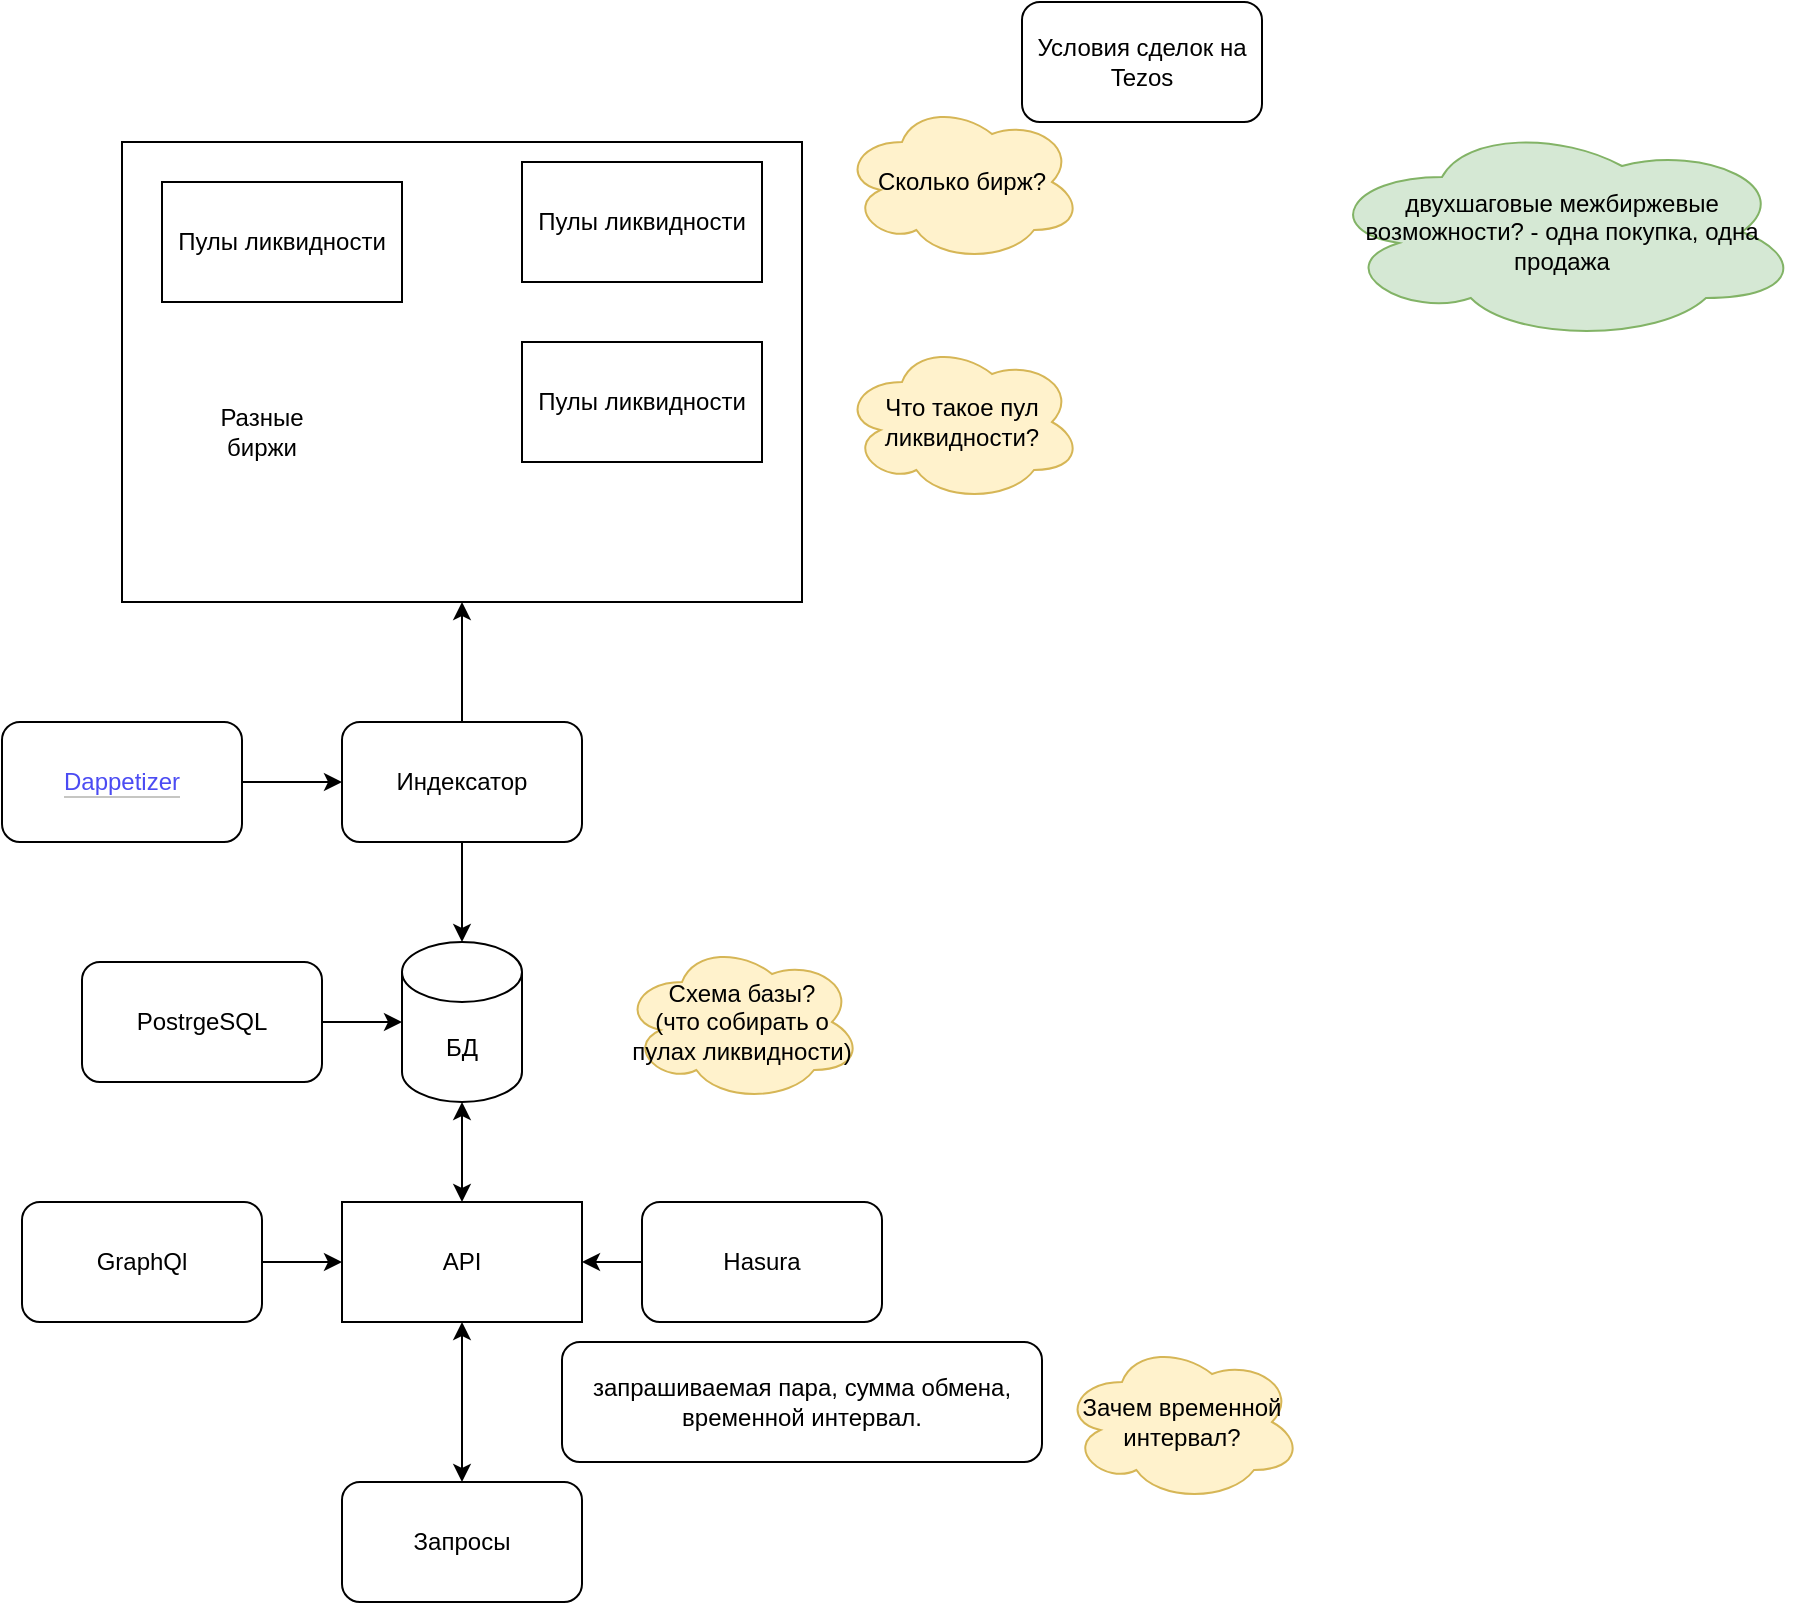 <mxfile version="15.8.8" type="device"><diagram id="no24y_fG2SvdXwP2ArJX" name="Page-1"><mxGraphModel dx="1422" dy="792" grid="1" gridSize="10" guides="1" tooltips="1" connect="1" arrows="1" fold="1" page="1" pageScale="1" pageWidth="827" pageHeight="1169" math="0" shadow="0"><root><mxCell id="0"/><mxCell id="1" parent="0"/><mxCell id="nBJgCK8kWhTIYrsZ_Vpa-8" value="" style="rounded=0;whiteSpace=wrap;html=1;" vertex="1" parent="1"><mxGeometry x="70" y="110" width="340" height="230" as="geometry"/></mxCell><mxCell id="nBJgCK8kWhTIYrsZ_Vpa-1" value="Пулы ликвидности" style="rounded=0;whiteSpace=wrap;html=1;" vertex="1" parent="1"><mxGeometry x="90" y="130" width="120" height="60" as="geometry"/></mxCell><mxCell id="nBJgCK8kWhTIYrsZ_Vpa-2" value="Индексатор" style="rounded=1;whiteSpace=wrap;html=1;" vertex="1" parent="1"><mxGeometry x="180" y="400" width="120" height="60" as="geometry"/></mxCell><mxCell id="nBJgCK8kWhTIYrsZ_Vpa-3" value="БД" style="shape=cylinder3;whiteSpace=wrap;html=1;boundedLbl=1;backgroundOutline=1;size=15;" vertex="1" parent="1"><mxGeometry x="210" y="510" width="60" height="80" as="geometry"/></mxCell><mxCell id="nBJgCK8kWhTIYrsZ_Vpa-4" value="" style="endArrow=classic;html=1;rounded=0;exitX=0.5;exitY=0;exitDx=0;exitDy=0;entryX=0.5;entryY=1;entryDx=0;entryDy=0;" edge="1" parent="1" source="nBJgCK8kWhTIYrsZ_Vpa-2" target="nBJgCK8kWhTIYrsZ_Vpa-8"><mxGeometry width="50" height="50" relative="1" as="geometry"><mxPoint x="390" y="610" as="sourcePoint"/><mxPoint x="440" y="560" as="targetPoint"/></mxGeometry></mxCell><mxCell id="nBJgCK8kWhTIYrsZ_Vpa-5" value="" style="endArrow=classic;html=1;rounded=0;exitX=0.5;exitY=1;exitDx=0;exitDy=0;entryX=0.5;entryY=0;entryDx=0;entryDy=0;entryPerimeter=0;" edge="1" parent="1" source="nBJgCK8kWhTIYrsZ_Vpa-2" target="nBJgCK8kWhTIYrsZ_Vpa-3"><mxGeometry width="50" height="50" relative="1" as="geometry"><mxPoint x="390" y="610" as="sourcePoint"/><mxPoint x="440" y="560" as="targetPoint"/></mxGeometry></mxCell><mxCell id="nBJgCK8kWhTIYrsZ_Vpa-6" value="Пулы ликвидности" style="rounded=0;whiteSpace=wrap;html=1;" vertex="1" parent="1"><mxGeometry x="270" y="120" width="120" height="60" as="geometry"/></mxCell><mxCell id="nBJgCK8kWhTIYrsZ_Vpa-7" value="Пулы ликвидности" style="rounded=0;whiteSpace=wrap;html=1;" vertex="1" parent="1"><mxGeometry x="270" y="210" width="120" height="60" as="geometry"/></mxCell><mxCell id="nBJgCK8kWhTIYrsZ_Vpa-9" value="Разные биржи" style="text;html=1;strokeColor=none;fillColor=none;align=center;verticalAlign=middle;whiteSpace=wrap;rounded=0;" vertex="1" parent="1"><mxGeometry x="110" y="240" width="60" height="30" as="geometry"/></mxCell><mxCell id="nBJgCK8kWhTIYrsZ_Vpa-10" value="API" style="rounded=0;whiteSpace=wrap;html=1;" vertex="1" parent="1"><mxGeometry x="180" y="640" width="120" height="60" as="geometry"/></mxCell><mxCell id="nBJgCK8kWhTIYrsZ_Vpa-11" value="Запросы" style="rounded=1;whiteSpace=wrap;html=1;" vertex="1" parent="1"><mxGeometry x="180" y="780" width="120" height="60" as="geometry"/></mxCell><mxCell id="nBJgCK8kWhTIYrsZ_Vpa-13" value="" style="endArrow=classic;startArrow=classic;html=1;rounded=0;exitX=0.5;exitY=0;exitDx=0;exitDy=0;" edge="1" parent="1" source="nBJgCK8kWhTIYrsZ_Vpa-10" target="nBJgCK8kWhTIYrsZ_Vpa-3"><mxGeometry width="50" height="50" relative="1" as="geometry"><mxPoint x="170" y="500" as="sourcePoint"/><mxPoint x="220" y="450" as="targetPoint"/></mxGeometry></mxCell><mxCell id="nBJgCK8kWhTIYrsZ_Vpa-14" value="" style="endArrow=classic;startArrow=classic;html=1;rounded=0;exitX=0.5;exitY=0;exitDx=0;exitDy=0;entryX=0.5;entryY=1;entryDx=0;entryDy=0;" edge="1" parent="1" source="nBJgCK8kWhTIYrsZ_Vpa-11" target="nBJgCK8kWhTIYrsZ_Vpa-10"><mxGeometry width="50" height="50" relative="1" as="geometry"><mxPoint x="170" y="450" as="sourcePoint"/><mxPoint x="220" y="400" as="targetPoint"/></mxGeometry></mxCell><mxCell id="nBJgCK8kWhTIYrsZ_Vpa-15" value="запрашиваемая пара, сумма обмена, временной интервал." style="rounded=1;whiteSpace=wrap;html=1;" vertex="1" parent="1"><mxGeometry x="290" y="710" width="240" height="60" as="geometry"/></mxCell><mxCell id="nBJgCK8kWhTIYrsZ_Vpa-16" value="Зачем временной интервал?" style="ellipse;shape=cloud;whiteSpace=wrap;html=1;fillColor=#fff2cc;strokeColor=#d6b656;" vertex="1" parent="1"><mxGeometry x="540" y="710" width="120" height="80" as="geometry"/></mxCell><mxCell id="nBJgCK8kWhTIYrsZ_Vpa-17" value="двухшаговые межбиржевые возможности? - одна покупка, одна продажа" style="ellipse;shape=cloud;whiteSpace=wrap;html=1;fillColor=#d5e8d4;strokeColor=#82b366;" vertex="1" parent="1"><mxGeometry x="670" y="100" width="240" height="110" as="geometry"/></mxCell><mxCell id="nBJgCK8kWhTIYrsZ_Vpa-18" value="&lt;a href=&quot;https://dappetizer.dev/&quot; style=&quot;cursor: pointer ; overflow-wrap: break-word ; text-decoration: inherit&quot; class=&quot;notion-link-token notion-enable-hover&quot; target=&quot;_blank&quot;&gt;&lt;span style=&quot;border-bottom: 0.05em solid ; border-color: rgba(55 , 53 , 47 , 0.4) ; opacity: 0.7&quot; class=&quot;link-annotation-unknown-block-id-355227439&quot;&gt;Dappetizer&lt;/span&gt;&lt;/a&gt;" style="rounded=1;whiteSpace=wrap;html=1;" vertex="1" parent="1"><mxGeometry x="10" y="400" width="120" height="60" as="geometry"/></mxCell><mxCell id="nBJgCK8kWhTIYrsZ_Vpa-19" value="" style="endArrow=classic;html=1;rounded=0;exitX=1;exitY=0.5;exitDx=0;exitDy=0;entryX=0;entryY=0.5;entryDx=0;entryDy=0;" edge="1" parent="1" source="nBJgCK8kWhTIYrsZ_Vpa-18" target="nBJgCK8kWhTIYrsZ_Vpa-2"><mxGeometry width="50" height="50" relative="1" as="geometry"><mxPoint x="170" y="490" as="sourcePoint"/><mxPoint x="220" y="440" as="targetPoint"/></mxGeometry></mxCell><mxCell id="nBJgCK8kWhTIYrsZ_Vpa-20" value="Hasura" style="rounded=1;whiteSpace=wrap;html=1;" vertex="1" parent="1"><mxGeometry x="330" y="640" width="120" height="60" as="geometry"/></mxCell><mxCell id="nBJgCK8kWhTIYrsZ_Vpa-21" value="" style="endArrow=classic;html=1;rounded=0;exitX=0;exitY=0.5;exitDx=0;exitDy=0;entryX=1;entryY=0.5;entryDx=0;entryDy=0;" edge="1" parent="1" source="nBJgCK8kWhTIYrsZ_Vpa-20" target="nBJgCK8kWhTIYrsZ_Vpa-10"><mxGeometry width="50" height="50" relative="1" as="geometry"><mxPoint x="170" y="490" as="sourcePoint"/><mxPoint x="220" y="440" as="targetPoint"/></mxGeometry></mxCell><mxCell id="nBJgCK8kWhTIYrsZ_Vpa-22" value="GraphQl" style="rounded=1;whiteSpace=wrap;html=1;" vertex="1" parent="1"><mxGeometry x="20" y="640" width="120" height="60" as="geometry"/></mxCell><mxCell id="nBJgCK8kWhTIYrsZ_Vpa-23" value="" style="endArrow=classic;html=1;rounded=0;exitX=1;exitY=0.5;exitDx=0;exitDy=0;entryX=0;entryY=0.5;entryDx=0;entryDy=0;" edge="1" parent="1" source="nBJgCK8kWhTIYrsZ_Vpa-22" target="nBJgCK8kWhTIYrsZ_Vpa-10"><mxGeometry width="50" height="50" relative="1" as="geometry"><mxPoint x="170" y="490" as="sourcePoint"/><mxPoint x="220" y="440" as="targetPoint"/></mxGeometry></mxCell><mxCell id="nBJgCK8kWhTIYrsZ_Vpa-24" value="PostrgeSQL" style="rounded=1;whiteSpace=wrap;html=1;" vertex="1" parent="1"><mxGeometry x="50" y="520" width="120" height="60" as="geometry"/></mxCell><mxCell id="nBJgCK8kWhTIYrsZ_Vpa-25" value="" style="endArrow=classic;html=1;rounded=0;exitX=1;exitY=0.5;exitDx=0;exitDy=0;entryX=0;entryY=0.5;entryDx=0;entryDy=0;entryPerimeter=0;" edge="1" parent="1" source="nBJgCK8kWhTIYrsZ_Vpa-24" target="nBJgCK8kWhTIYrsZ_Vpa-3"><mxGeometry width="50" height="50" relative="1" as="geometry"><mxPoint x="340" y="490" as="sourcePoint"/><mxPoint x="390" y="440" as="targetPoint"/></mxGeometry></mxCell><mxCell id="nBJgCK8kWhTIYrsZ_Vpa-26" value="Условия сделок на Tezos" style="rounded=1;whiteSpace=wrap;html=1;fontColor=#000000;" vertex="1" parent="1"><mxGeometry x="520" y="40" width="120" height="60" as="geometry"/></mxCell><mxCell id="nBJgCK8kWhTIYrsZ_Vpa-27" value="Сколько бирж?" style="ellipse;shape=cloud;whiteSpace=wrap;html=1;fillColor=#fff2cc;strokeColor=#d6b656;" vertex="1" parent="1"><mxGeometry x="430" y="90" width="120" height="80" as="geometry"/></mxCell><mxCell id="nBJgCK8kWhTIYrsZ_Vpa-28" value="Схема базы?&lt;br&gt;(что собирать о пулах ликвидности)" style="ellipse;shape=cloud;whiteSpace=wrap;html=1;fillColor=#fff2cc;strokeColor=#d6b656;" vertex="1" parent="1"><mxGeometry x="320" y="510" width="120" height="80" as="geometry"/></mxCell><mxCell id="nBJgCK8kWhTIYrsZ_Vpa-29" value="Что такое пул ликвидности?" style="ellipse;shape=cloud;whiteSpace=wrap;html=1;fillColor=#fff2cc;strokeColor=#d6b656;" vertex="1" parent="1"><mxGeometry x="430" y="210" width="120" height="80" as="geometry"/></mxCell></root></mxGraphModel></diagram></mxfile>